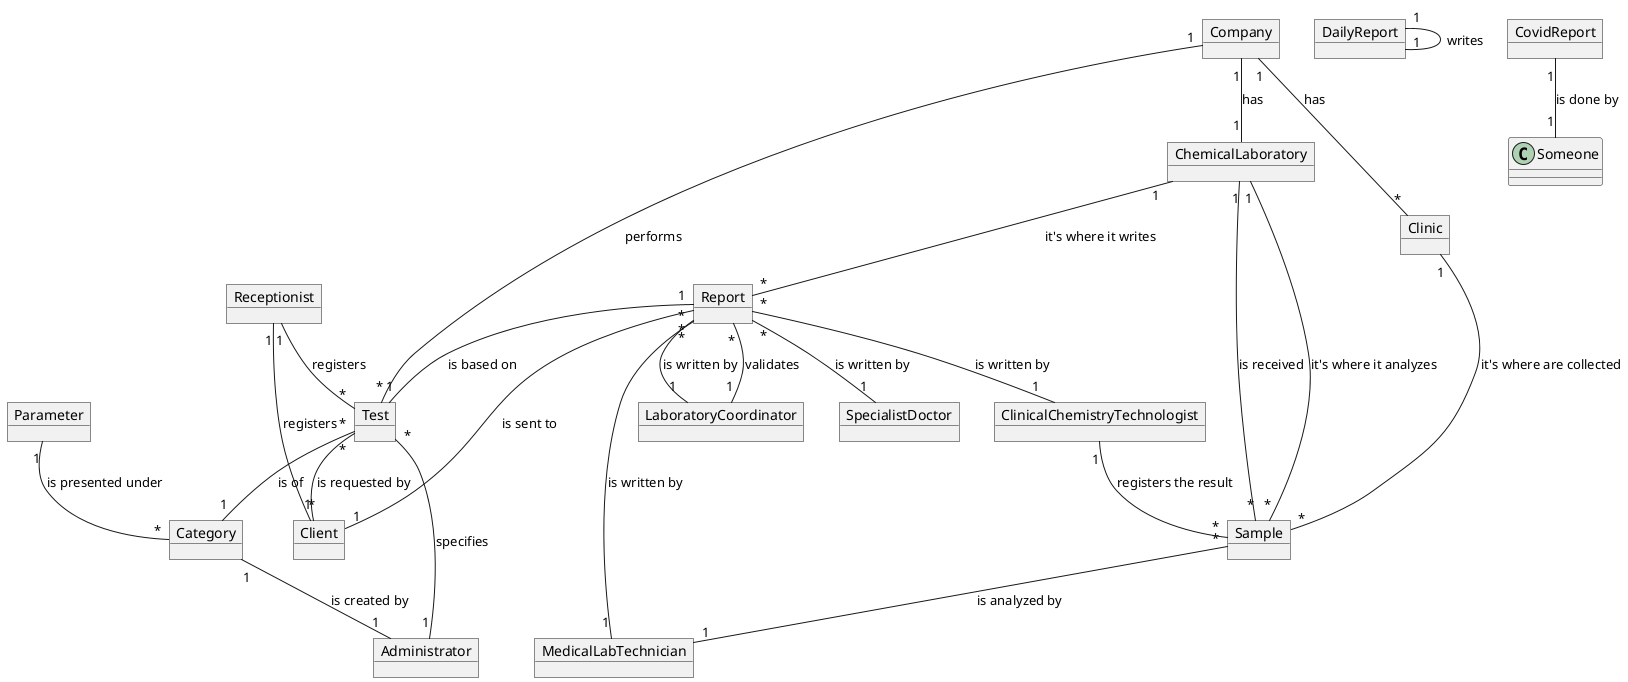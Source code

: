 @startuml

object Company{
}

object Test{
}


object Clinic{
}

object Parameter{
}

object Category{
}

object Administrator{
}

object Sample{
}

object Report{
}

object MedicalLabTechnician{
}

object SpecialistDoctor{
}

object LaboratoryCoordinator{
}

object Client{
}

object Administrator{
}

object Receptionist{
}

object ClinicalChemistryTechnologist{
}

object ChemicalLaboratory{
}

object DailyReport{
}

object CovidReport{
}


Company "1" -- "*" Test : performs
Company "1" -- "*" Clinic : has
Company "1" -- "1" ChemicalLaboratory : has
Parameter "1" -- "*" Category : is presented under
Category "1" -- "1" Administrator : is created by
Test "*" -- "1" Client : is requested by
Test "*" -- "1" Category : is of
Sample "*" -- "1" MedicalLabTechnician : is analyzed by
Report "*" -- "1" ClinicalChemistryTechnologist : is written by
Report "*" -- "1" MedicalLabTechnician : is written by
Report "*" -- "1" SpecialistDoctor : is written by
Report "*" -- "1" LaboratoryCoordinator : is written by
Report "1" -- "1" Test : is based on
Report "*" -- "1" Client : is sent to
Administrator "1" -- "*" Test : specifies
Receptionist "1" -- "*" Client : registers
Receptionist "1" -- "*" Test : registers
LaboratoryCoordinator "1" -- "*" Report : validates
ChemicalLaboratory "1" -- "*" Sample : is received
ClinicalChemistryTechnologist "1" -- "*" Sample : registers the result
ChemicalLaboratory "1" -- "*" Sample : it's where it analyzes
ChemicalLaboratory "1" -- "*" Report : it's where it writes
Clinic "1" -- "*" Sample : it's where are collected
DailyReport "1" -- "1" DailyReport : writes
CovidReport "1" -- "1" Someone : is done by

@enduml
Administrator "1"-- "1" Pharmacy : creates
Courier "1"--"0..1" ParkingSpace : can reserve - um courier pode reservar ponto de abastecimento????
ParkingSpace "1"--"*" Courier : sends notifications
RegisteredUser "1"--"*" Product : views
object NonRegisteredUser
NonRegisteredUser "1"--"1" RegisteredUser : registers as
NonRegisteredUser "1"--"*" Product : views
